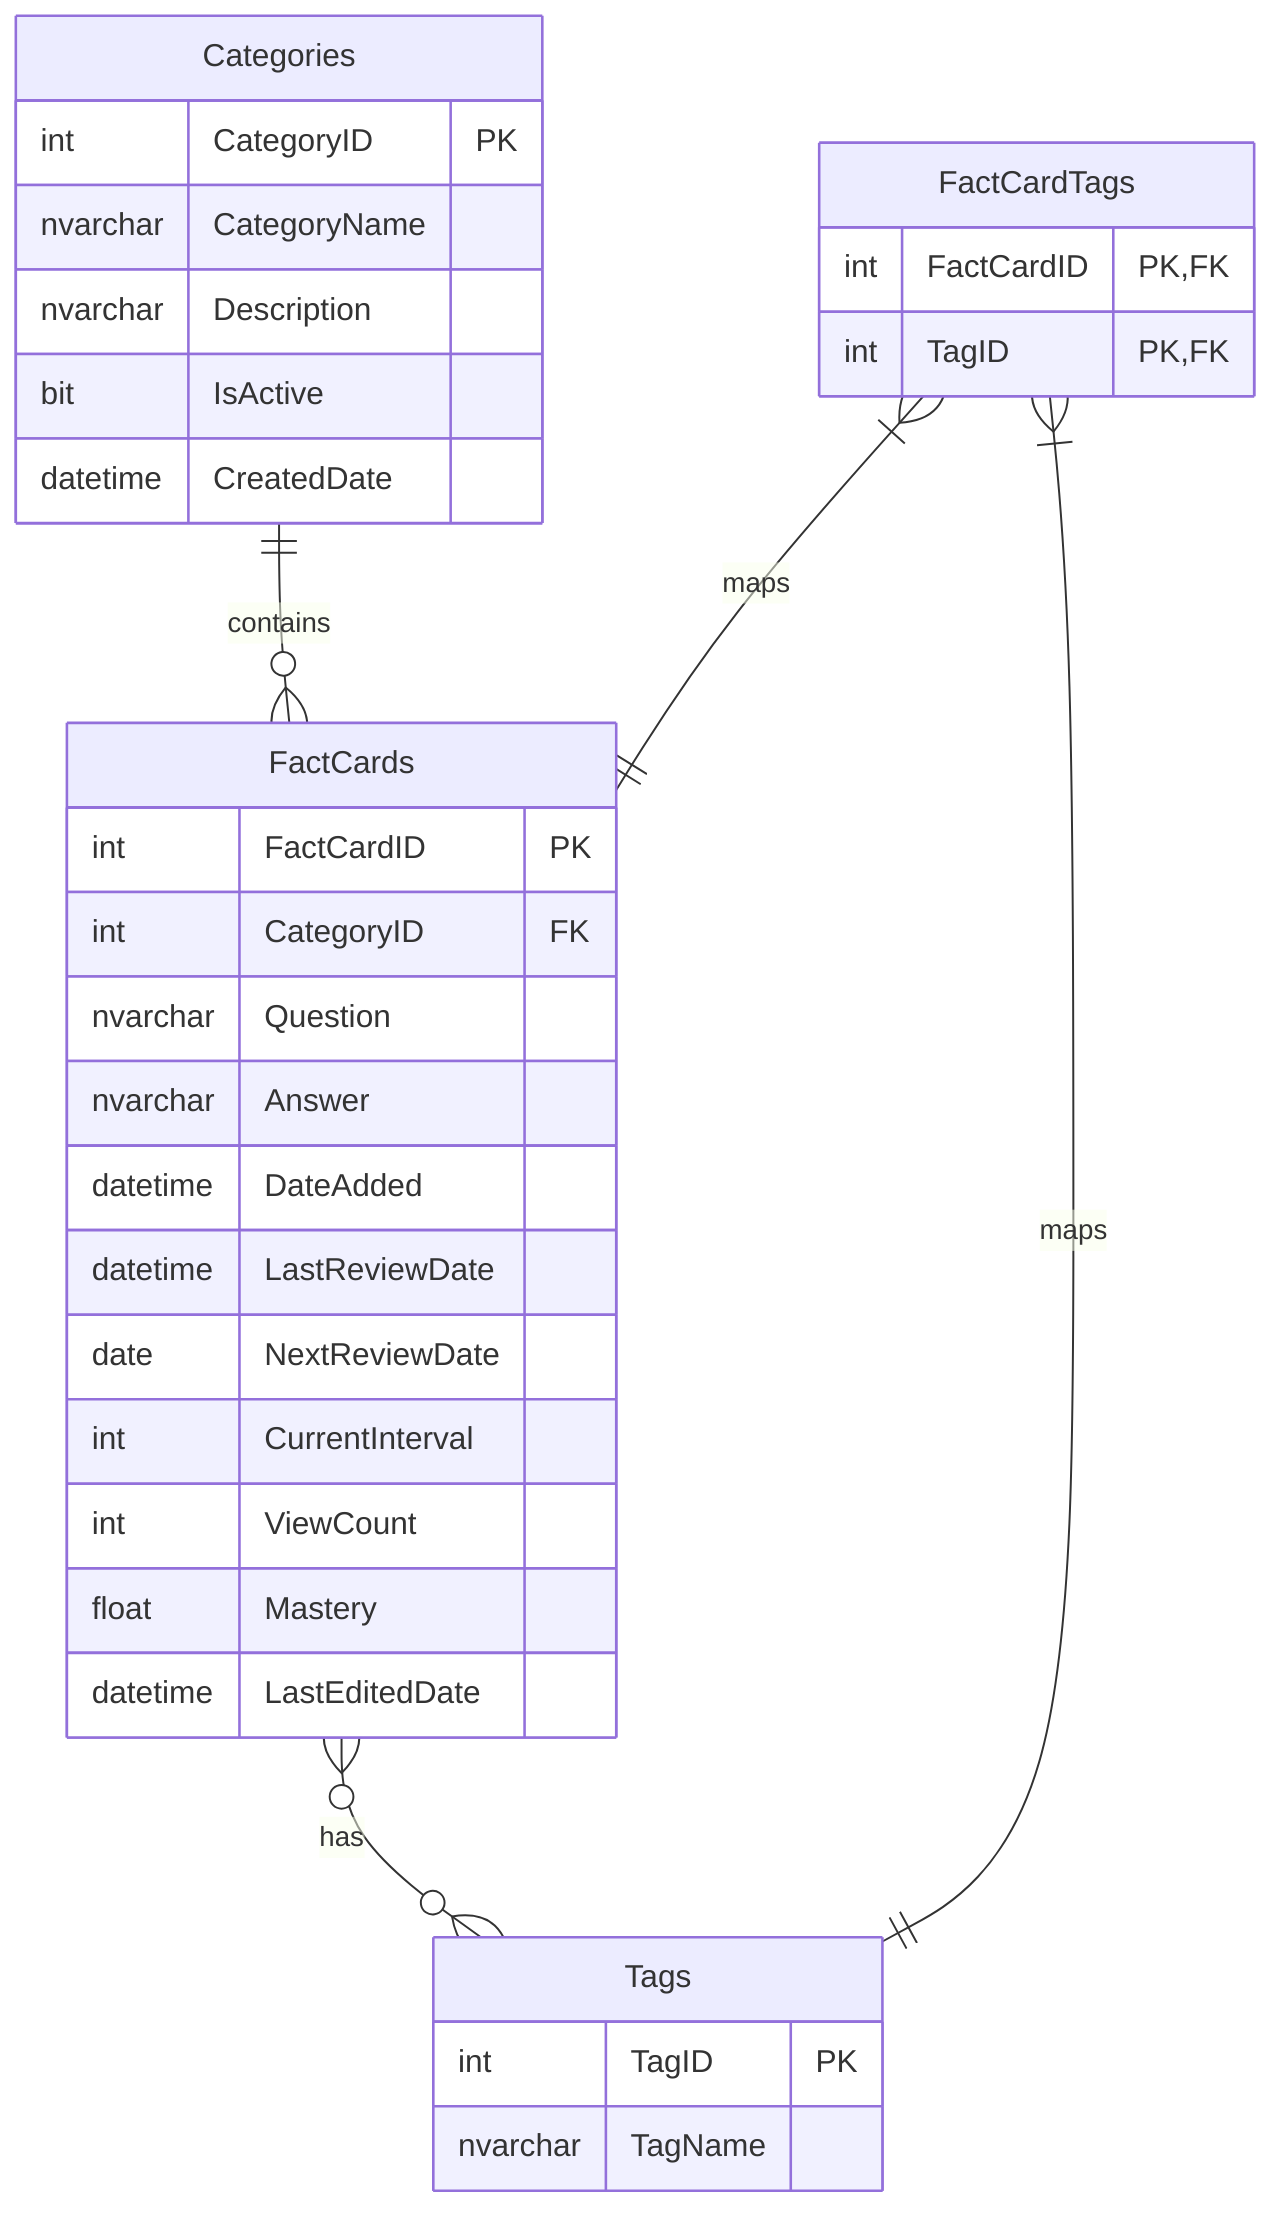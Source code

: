 erDiagram
    Categories ||--o{ FactCards : contains
    FactCards }o--o{ Tags : has
    FactCardTags }|--|| FactCards : maps
    FactCardTags }|--|| Tags : maps

    Categories {
        int CategoryID PK
        nvarchar CategoryName
        nvarchar Description
        bit IsActive
        datetime CreatedDate
    }

    FactCards {
        int FactCardID PK
        int CategoryID FK
        nvarchar Question
        nvarchar Answer
        datetime DateAdded
        datetime LastReviewDate
        date NextReviewDate
        int CurrentInterval
        int ViewCount
        float Mastery
        datetime LastEditedDate
    }

    Tags {
        int TagID PK
        nvarchar TagName
    }

    FactCardTags {
        int FactCardID PK,FK
        int TagID PK,FK
    }
